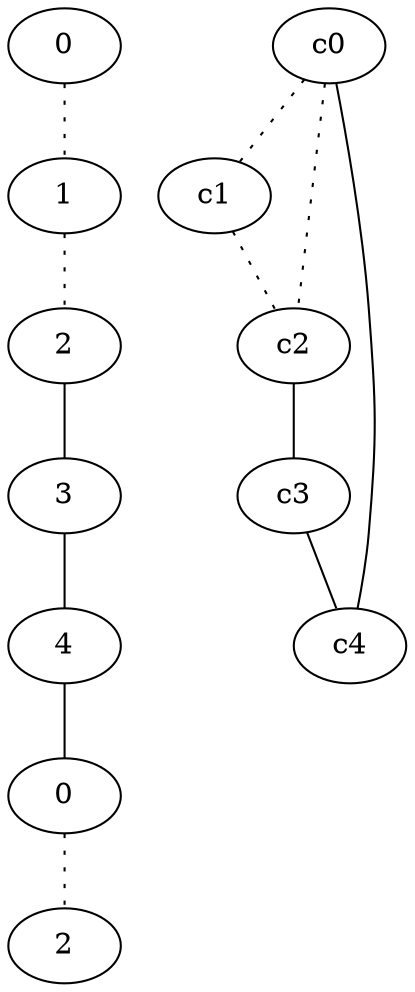 graph {
a0[label=0];
a1[label=1];
a2[label=2];
a3[label=3];
a4[label=4];
a5[label=0];
a6[label=2];
a0 -- a1 [style=dotted];
a1 -- a2 [style=dotted];
a2 -- a3;
a3 -- a4;
a4 -- a5;
a5 -- a6 [style=dotted];
c0 -- c1 [style=dotted];
c0 -- c2 [style=dotted];
c0 -- c4;
c1 -- c2 [style=dotted];
c2 -- c3;
c3 -- c4;
}
